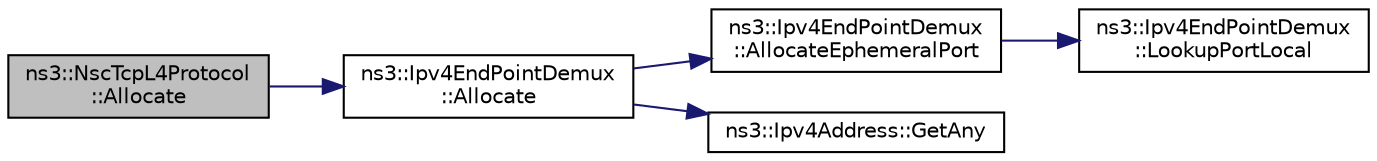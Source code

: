 digraph "ns3::NscTcpL4Protocol::Allocate"
{
  edge [fontname="Helvetica",fontsize="10",labelfontname="Helvetica",labelfontsize="10"];
  node [fontname="Helvetica",fontsize="10",shape=record];
  rankdir="LR";
  Node1 [label="ns3::NscTcpL4Protocol\l::Allocate",height=0.2,width=0.4,color="black", fillcolor="grey75", style="filled", fontcolor="black"];
  Node1 -> Node2 [color="midnightblue",fontsize="10",style="solid"];
  Node2 [label="ns3::Ipv4EndPointDemux\l::Allocate",height=0.2,width=0.4,color="black", fillcolor="white", style="filled",URL="$d0/d61/classns3_1_1Ipv4EndPointDemux.html#a95eef225abf664ea72523730e00e621e",tooltip="Allocate a Ipv4EndPoint. "];
  Node2 -> Node3 [color="midnightblue",fontsize="10",style="solid"];
  Node3 [label="ns3::Ipv4EndPointDemux\l::AllocateEphemeralPort",height=0.2,width=0.4,color="black", fillcolor="white", style="filled",URL="$d0/d61/classns3_1_1Ipv4EndPointDemux.html#a5ae0acd03c077458051f13118e0dcae6",tooltip="Allocate an ephemeral port. "];
  Node3 -> Node4 [color="midnightblue",fontsize="10",style="solid"];
  Node4 [label="ns3::Ipv4EndPointDemux\l::LookupPortLocal",height=0.2,width=0.4,color="black", fillcolor="white", style="filled",URL="$d0/d61/classns3_1_1Ipv4EndPointDemux.html#adf65821503bc330fbb617af0f0e8df24",tooltip="Lookup for port local. "];
  Node2 -> Node5 [color="midnightblue",fontsize="10",style="solid"];
  Node5 [label="ns3::Ipv4Address::GetAny",height=0.2,width=0.4,color="black", fillcolor="white", style="filled",URL="$de/d55/classns3_1_1Ipv4Address.html#a7a39b330c8e701183a411d5779fca1a4"];
}
